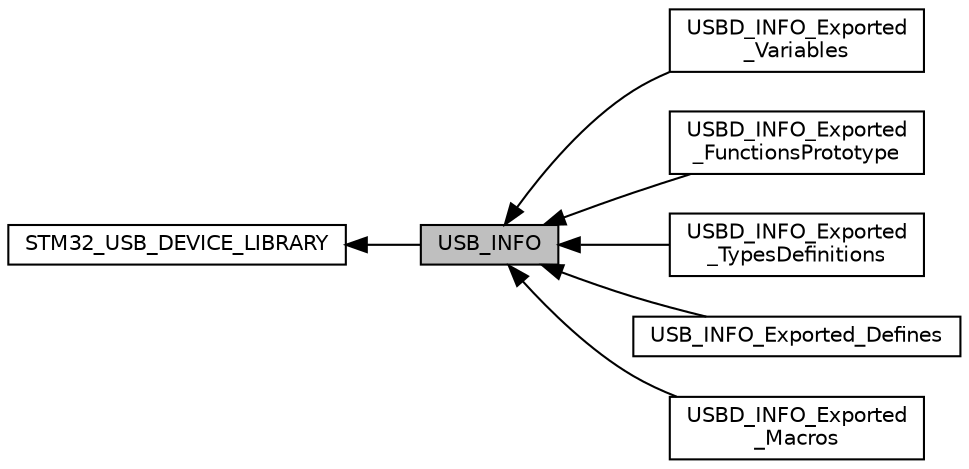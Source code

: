 digraph "USB_INFO"
{
  edge [fontname="Helvetica",fontsize="10",labelfontname="Helvetica",labelfontsize="10"];
  node [fontname="Helvetica",fontsize="10",shape=record];
  rankdir=LR;
  Node5 [label="USBD_INFO_Exported\l_Variables",height=0.2,width=0.4,color="black", fillcolor="white", style="filled",URL="$group___u_s_b_d___i_n_f_o___exported___variables.html"];
  Node1 [label="STM32_USB_DEVICE_LIBRARY",height=0.2,width=0.4,color="black", fillcolor="white", style="filled",URL="$group___s_t_m32___u_s_b___d_e_v_i_c_e___l_i_b_r_a_r_y.html"];
  Node6 [label="USBD_INFO_Exported\l_FunctionsPrototype",height=0.2,width=0.4,color="black", fillcolor="white", style="filled",URL="$group___u_s_b_d___i_n_f_o___exported___functions_prototype.html"];
  Node0 [label="USB_INFO",height=0.2,width=0.4,color="black", fillcolor="grey75", style="filled", fontcolor="black"];
  Node3 [label="USBD_INFO_Exported\l_TypesDefinitions",height=0.2,width=0.4,color="black", fillcolor="white", style="filled",URL="$group___u_s_b_d___i_n_f_o___exported___types_definitions.html"];
  Node2 [label="USB_INFO_Exported_Defines",height=0.2,width=0.4,color="black", fillcolor="white", style="filled",URL="$group___u_s_b___i_n_f_o___exported___defines.html"];
  Node4 [label="USBD_INFO_Exported\l_Macros",height=0.2,width=0.4,color="black", fillcolor="white", style="filled",URL="$group___u_s_b_d___i_n_f_o___exported___macros.html"];
  Node1->Node0 [shape=plaintext, dir="back", style="solid"];
  Node0->Node2 [shape=plaintext, dir="back", style="solid"];
  Node0->Node3 [shape=plaintext, dir="back", style="solid"];
  Node0->Node4 [shape=plaintext, dir="back", style="solid"];
  Node0->Node5 [shape=plaintext, dir="back", style="solid"];
  Node0->Node6 [shape=plaintext, dir="back", style="solid"];
}
